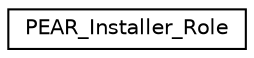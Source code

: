 digraph "Graphical Class Hierarchy"
{
 // LATEX_PDF_SIZE
  edge [fontname="Helvetica",fontsize="10",labelfontname="Helvetica",labelfontsize="10"];
  node [fontname="Helvetica",fontsize="10",shape=record];
  rankdir="LR";
  Node0 [label="PEAR_Installer_Role",height=0.2,width=0.4,color="black", fillcolor="white", style="filled",URL="$classPEAR__Installer__Role.html",tooltip=" "];
}
